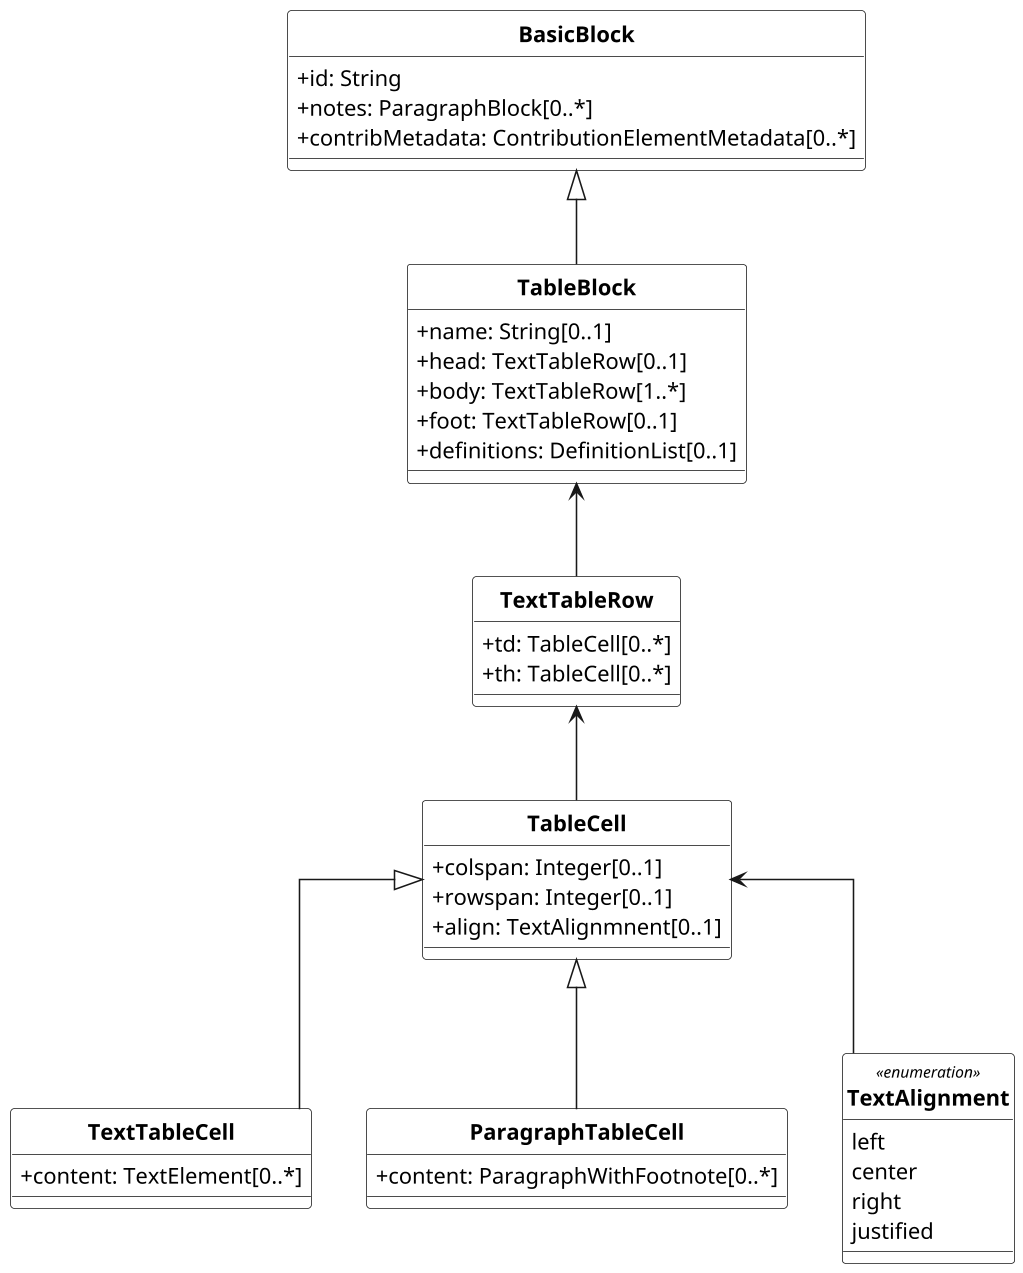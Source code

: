 @startuml Tables
/'
Diagram:        Blocks
DateCreate:     28/07/2018
Description:    BasicDocument / SecureDoc is a family of document models that forms the basis of Metanorma IsoDoc (via Metanorma StandardDocument), which is used to represent ISO Standards and similarly structured standards.
                It is also the document model that Selagraph operates on.
                The Relaton Bibliography UML models used in these models are located here: Relaton BibModels.
                BasicDocument itself is a document model that can serve as a transit data structure for document conversion, such as taking input from AsciiDoc or Markdown and converting them into an output format, such as Metanorma IsoDoc

Hystory of changes:
> 22/08/2018
    - diagram configuration updated
    - update of the classes "FigureBlock", "SourcecodeBlock", "FormulaBlock", "TableBlock"
    - new classes are added "Subfigure", "ParagraphsBlock", "List", "ListItem", "UnorderedList", "OrderedList", "DefinitionList", "Definition"
    - new notes are added for "Subfigure"
    - new enumeration are added "OrderedListType"
    - relations between some of the elements in the diagram has been updated
'/

'******* CONFIGURATION ************************************************
skinparam classAttributeIconSize 0
skinparam Dpi 150
skinparam Monochrome true
skinparam LineType ortho
hide circle
/' skinparam CircledCharacterRadius 0 '/
/' skinparam CircledCharacterFontSize 0 '/
skinparam Default {
TextAlignment center
FontName Helvetica
}
skinparam Class {
AttributeIconSize 0
BackgroundColor White
FontStyle bold
StereotypeFontSize 10
}
skinparam Rectangle {
BackgroundColor White
FontStyle bold
FontSize 11
StereotypeFontSize 10
}
skinparam Object {
BackgroundColor White
FontStyle bold
FontSize 11
StereotypeFontSize 10
}

skinparam Entity {
StereotypeFontSize 10
}

'******* CLASS DEFINITION *********************************************
class BasicBlock {
    +id: String
    +notes: ParagraphBlock[0..*]
    +contribMetadata: ContributionElementMetadata[0..*]
}

class TableBlock{
    +name: String[0..1]
    +head: TextTableRow[0..1]
    +body: TextTableRow[1..*]
    +foot: TextTableRow[0..1]
    +definitions: DefinitionList[0..1]
}

class TextTableRow{
    +td: TableCell[0..*]
    +th: TableCell[0..*]
}

class TableCell{
    +colspan: Integer[0..1]
    +rowspan: Integer[0..1]
    +align: TextAlignmnent[0..1]
}

class TextTableCell{
    +content: TextElement[0..*]
}

class ParagraphTableCell{
    +content: ParagraphWithFootnote[0..*]
}

enum TextAlignment <<enumeration>>{
    left
    center
    right
    justified
}



'******* CLASS RELATIONS *********************************************
BasicBlock <|-- TableBlock

TableCell <-- TextAlignment

TableBlock <-- TextTableRow
TextTableRow <-- TableCell
TableCell <|-- TextTableCell
TableCell <|-- ParagraphTableCell

@enduml
